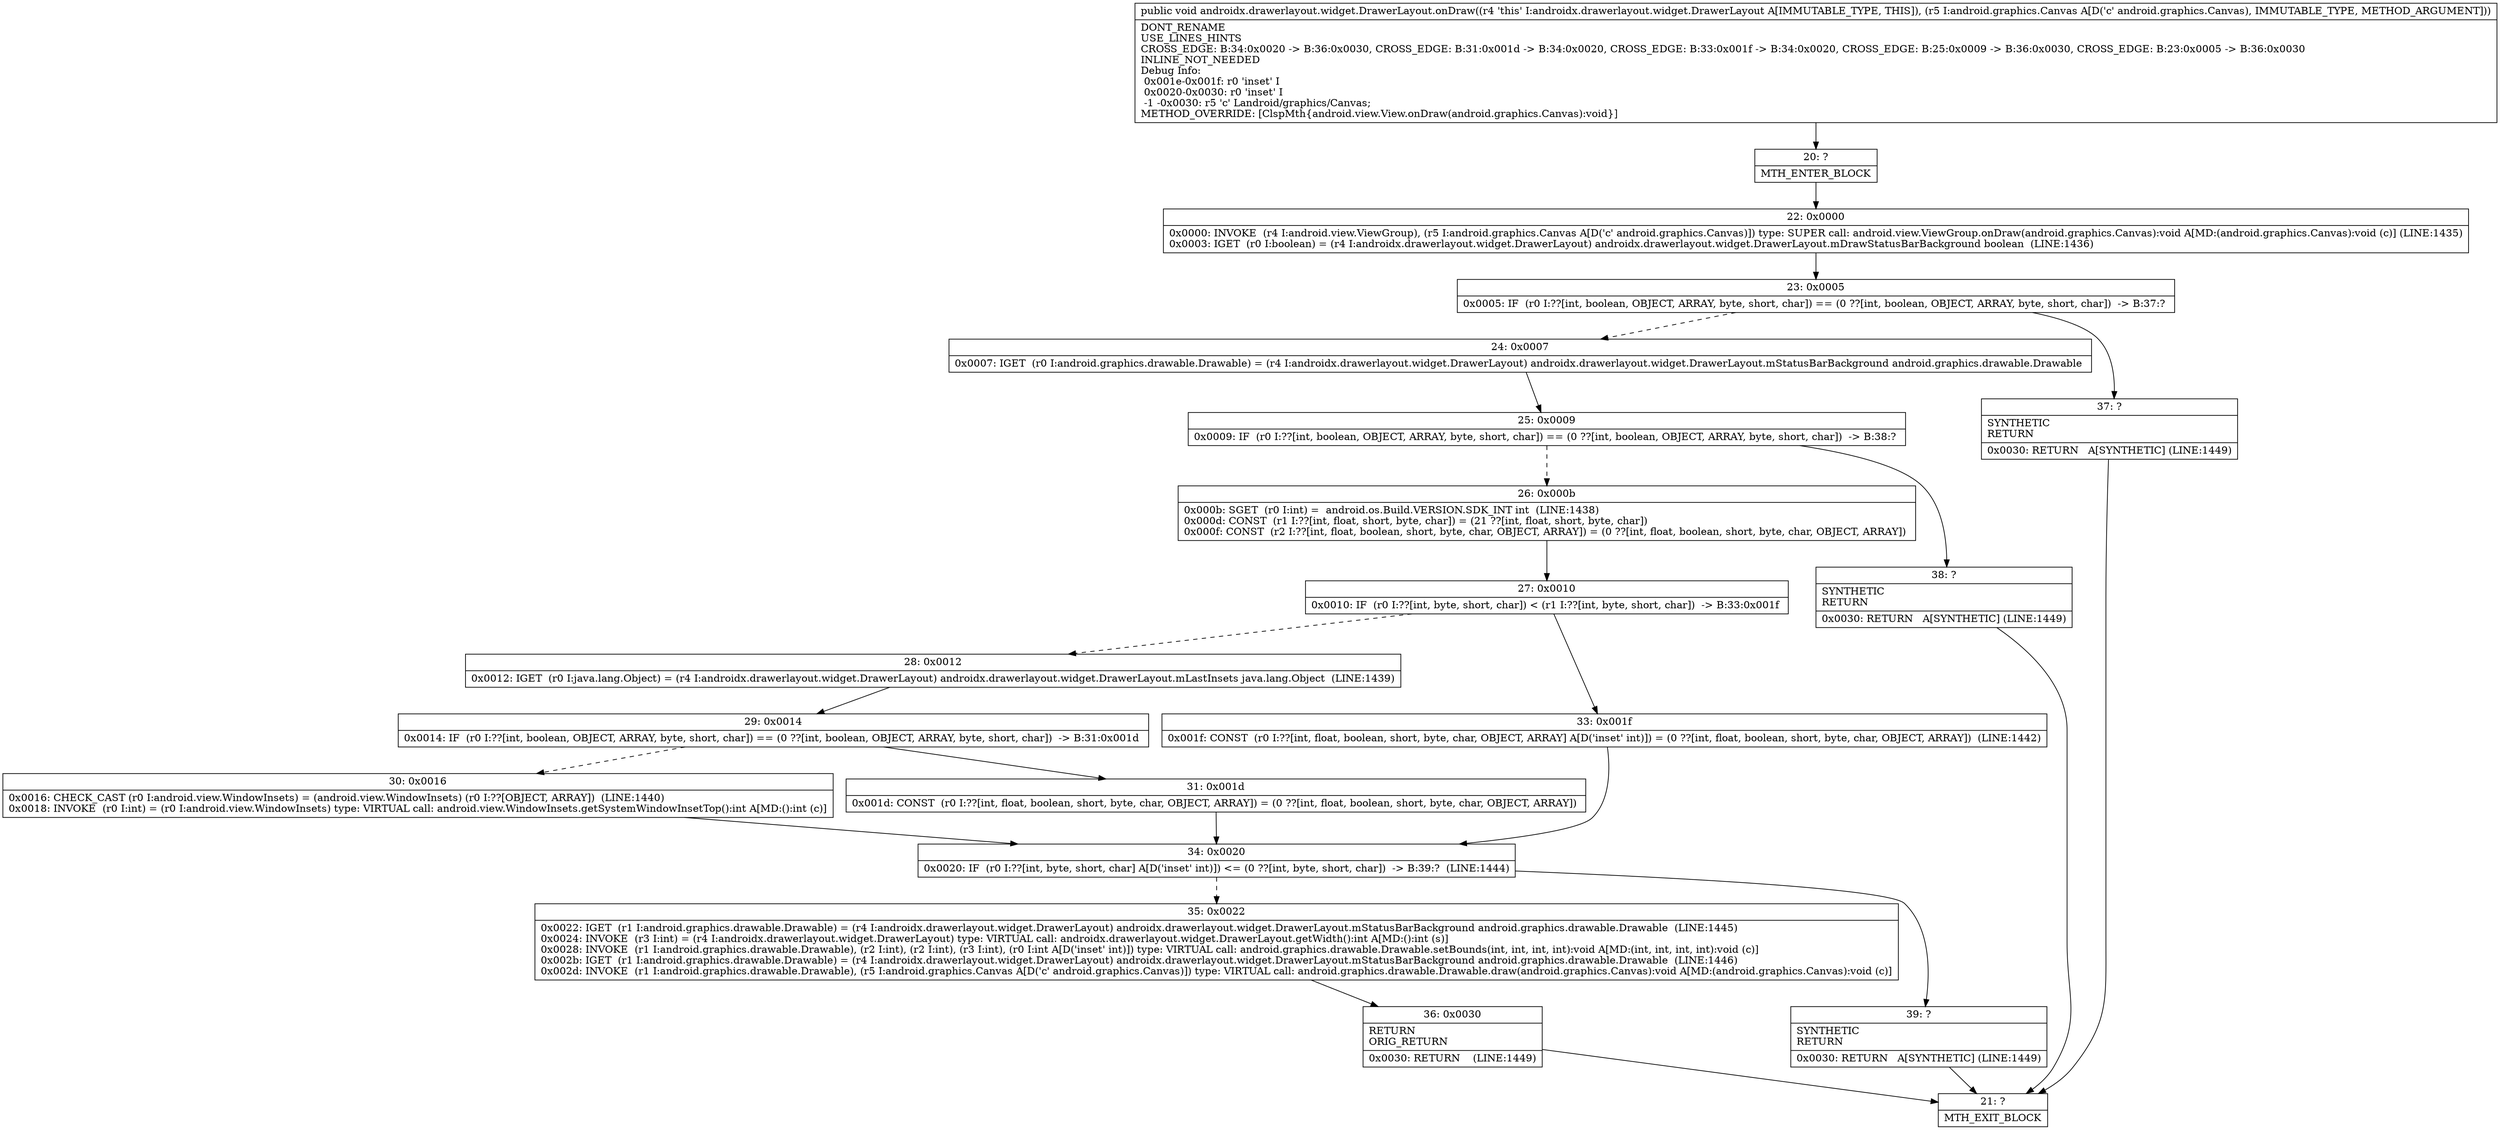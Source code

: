 digraph "CFG forandroidx.drawerlayout.widget.DrawerLayout.onDraw(Landroid\/graphics\/Canvas;)V" {
Node_20 [shape=record,label="{20\:\ ?|MTH_ENTER_BLOCK\l}"];
Node_22 [shape=record,label="{22\:\ 0x0000|0x0000: INVOKE  (r4 I:android.view.ViewGroup), (r5 I:android.graphics.Canvas A[D('c' android.graphics.Canvas)]) type: SUPER call: android.view.ViewGroup.onDraw(android.graphics.Canvas):void A[MD:(android.graphics.Canvas):void (c)] (LINE:1435)\l0x0003: IGET  (r0 I:boolean) = (r4 I:androidx.drawerlayout.widget.DrawerLayout) androidx.drawerlayout.widget.DrawerLayout.mDrawStatusBarBackground boolean  (LINE:1436)\l}"];
Node_23 [shape=record,label="{23\:\ 0x0005|0x0005: IF  (r0 I:??[int, boolean, OBJECT, ARRAY, byte, short, char]) == (0 ??[int, boolean, OBJECT, ARRAY, byte, short, char])  \-\> B:37:? \l}"];
Node_24 [shape=record,label="{24\:\ 0x0007|0x0007: IGET  (r0 I:android.graphics.drawable.Drawable) = (r4 I:androidx.drawerlayout.widget.DrawerLayout) androidx.drawerlayout.widget.DrawerLayout.mStatusBarBackground android.graphics.drawable.Drawable \l}"];
Node_25 [shape=record,label="{25\:\ 0x0009|0x0009: IF  (r0 I:??[int, boolean, OBJECT, ARRAY, byte, short, char]) == (0 ??[int, boolean, OBJECT, ARRAY, byte, short, char])  \-\> B:38:? \l}"];
Node_26 [shape=record,label="{26\:\ 0x000b|0x000b: SGET  (r0 I:int) =  android.os.Build.VERSION.SDK_INT int  (LINE:1438)\l0x000d: CONST  (r1 I:??[int, float, short, byte, char]) = (21 ??[int, float, short, byte, char]) \l0x000f: CONST  (r2 I:??[int, float, boolean, short, byte, char, OBJECT, ARRAY]) = (0 ??[int, float, boolean, short, byte, char, OBJECT, ARRAY]) \l}"];
Node_27 [shape=record,label="{27\:\ 0x0010|0x0010: IF  (r0 I:??[int, byte, short, char]) \< (r1 I:??[int, byte, short, char])  \-\> B:33:0x001f \l}"];
Node_28 [shape=record,label="{28\:\ 0x0012|0x0012: IGET  (r0 I:java.lang.Object) = (r4 I:androidx.drawerlayout.widget.DrawerLayout) androidx.drawerlayout.widget.DrawerLayout.mLastInsets java.lang.Object  (LINE:1439)\l}"];
Node_29 [shape=record,label="{29\:\ 0x0014|0x0014: IF  (r0 I:??[int, boolean, OBJECT, ARRAY, byte, short, char]) == (0 ??[int, boolean, OBJECT, ARRAY, byte, short, char])  \-\> B:31:0x001d \l}"];
Node_30 [shape=record,label="{30\:\ 0x0016|0x0016: CHECK_CAST (r0 I:android.view.WindowInsets) = (android.view.WindowInsets) (r0 I:??[OBJECT, ARRAY])  (LINE:1440)\l0x0018: INVOKE  (r0 I:int) = (r0 I:android.view.WindowInsets) type: VIRTUAL call: android.view.WindowInsets.getSystemWindowInsetTop():int A[MD:():int (c)]\l}"];
Node_34 [shape=record,label="{34\:\ 0x0020|0x0020: IF  (r0 I:??[int, byte, short, char] A[D('inset' int)]) \<= (0 ??[int, byte, short, char])  \-\> B:39:?  (LINE:1444)\l}"];
Node_35 [shape=record,label="{35\:\ 0x0022|0x0022: IGET  (r1 I:android.graphics.drawable.Drawable) = (r4 I:androidx.drawerlayout.widget.DrawerLayout) androidx.drawerlayout.widget.DrawerLayout.mStatusBarBackground android.graphics.drawable.Drawable  (LINE:1445)\l0x0024: INVOKE  (r3 I:int) = (r4 I:androidx.drawerlayout.widget.DrawerLayout) type: VIRTUAL call: androidx.drawerlayout.widget.DrawerLayout.getWidth():int A[MD:():int (s)]\l0x0028: INVOKE  (r1 I:android.graphics.drawable.Drawable), (r2 I:int), (r2 I:int), (r3 I:int), (r0 I:int A[D('inset' int)]) type: VIRTUAL call: android.graphics.drawable.Drawable.setBounds(int, int, int, int):void A[MD:(int, int, int, int):void (c)]\l0x002b: IGET  (r1 I:android.graphics.drawable.Drawable) = (r4 I:androidx.drawerlayout.widget.DrawerLayout) androidx.drawerlayout.widget.DrawerLayout.mStatusBarBackground android.graphics.drawable.Drawable  (LINE:1446)\l0x002d: INVOKE  (r1 I:android.graphics.drawable.Drawable), (r5 I:android.graphics.Canvas A[D('c' android.graphics.Canvas)]) type: VIRTUAL call: android.graphics.drawable.Drawable.draw(android.graphics.Canvas):void A[MD:(android.graphics.Canvas):void (c)]\l}"];
Node_36 [shape=record,label="{36\:\ 0x0030|RETURN\lORIG_RETURN\l|0x0030: RETURN    (LINE:1449)\l}"];
Node_21 [shape=record,label="{21\:\ ?|MTH_EXIT_BLOCK\l}"];
Node_39 [shape=record,label="{39\:\ ?|SYNTHETIC\lRETURN\l|0x0030: RETURN   A[SYNTHETIC] (LINE:1449)\l}"];
Node_31 [shape=record,label="{31\:\ 0x001d|0x001d: CONST  (r0 I:??[int, float, boolean, short, byte, char, OBJECT, ARRAY]) = (0 ??[int, float, boolean, short, byte, char, OBJECT, ARRAY]) \l}"];
Node_33 [shape=record,label="{33\:\ 0x001f|0x001f: CONST  (r0 I:??[int, float, boolean, short, byte, char, OBJECT, ARRAY] A[D('inset' int)]) = (0 ??[int, float, boolean, short, byte, char, OBJECT, ARRAY])  (LINE:1442)\l}"];
Node_38 [shape=record,label="{38\:\ ?|SYNTHETIC\lRETURN\l|0x0030: RETURN   A[SYNTHETIC] (LINE:1449)\l}"];
Node_37 [shape=record,label="{37\:\ ?|SYNTHETIC\lRETURN\l|0x0030: RETURN   A[SYNTHETIC] (LINE:1449)\l}"];
MethodNode[shape=record,label="{public void androidx.drawerlayout.widget.DrawerLayout.onDraw((r4 'this' I:androidx.drawerlayout.widget.DrawerLayout A[IMMUTABLE_TYPE, THIS]), (r5 I:android.graphics.Canvas A[D('c' android.graphics.Canvas), IMMUTABLE_TYPE, METHOD_ARGUMENT]))  | DONT_RENAME\lUSE_LINES_HINTS\lCROSS_EDGE: B:34:0x0020 \-\> B:36:0x0030, CROSS_EDGE: B:31:0x001d \-\> B:34:0x0020, CROSS_EDGE: B:33:0x001f \-\> B:34:0x0020, CROSS_EDGE: B:25:0x0009 \-\> B:36:0x0030, CROSS_EDGE: B:23:0x0005 \-\> B:36:0x0030\lINLINE_NOT_NEEDED\lDebug Info:\l  0x001e\-0x001f: r0 'inset' I\l  0x0020\-0x0030: r0 'inset' I\l  \-1 \-0x0030: r5 'c' Landroid\/graphics\/Canvas;\lMETHOD_OVERRIDE: [ClspMth\{android.view.View.onDraw(android.graphics.Canvas):void\}]\l}"];
MethodNode -> Node_20;Node_20 -> Node_22;
Node_22 -> Node_23;
Node_23 -> Node_24[style=dashed];
Node_23 -> Node_37;
Node_24 -> Node_25;
Node_25 -> Node_26[style=dashed];
Node_25 -> Node_38;
Node_26 -> Node_27;
Node_27 -> Node_28[style=dashed];
Node_27 -> Node_33;
Node_28 -> Node_29;
Node_29 -> Node_30[style=dashed];
Node_29 -> Node_31;
Node_30 -> Node_34;
Node_34 -> Node_35[style=dashed];
Node_34 -> Node_39;
Node_35 -> Node_36;
Node_36 -> Node_21;
Node_39 -> Node_21;
Node_31 -> Node_34;
Node_33 -> Node_34;
Node_38 -> Node_21;
Node_37 -> Node_21;
}

